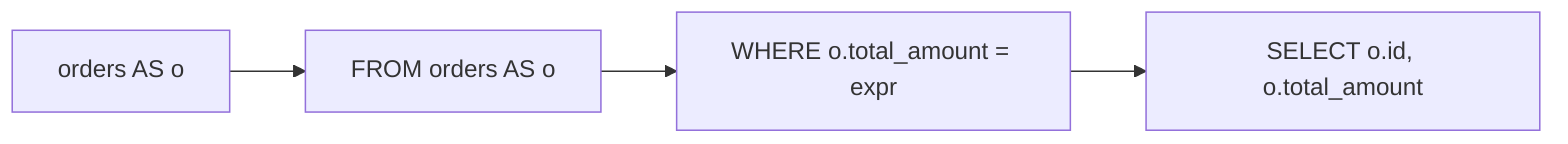 flowchart LR
    node_0[orders AS o]
    node_1[FROM orders AS o]
    node_2["WHERE o.total_amount = expr"]
    node_3["SELECT o.id, o.total_amount"]
    node_0 --> node_1
    node_1 --> node_2
    node_2 --> node_3